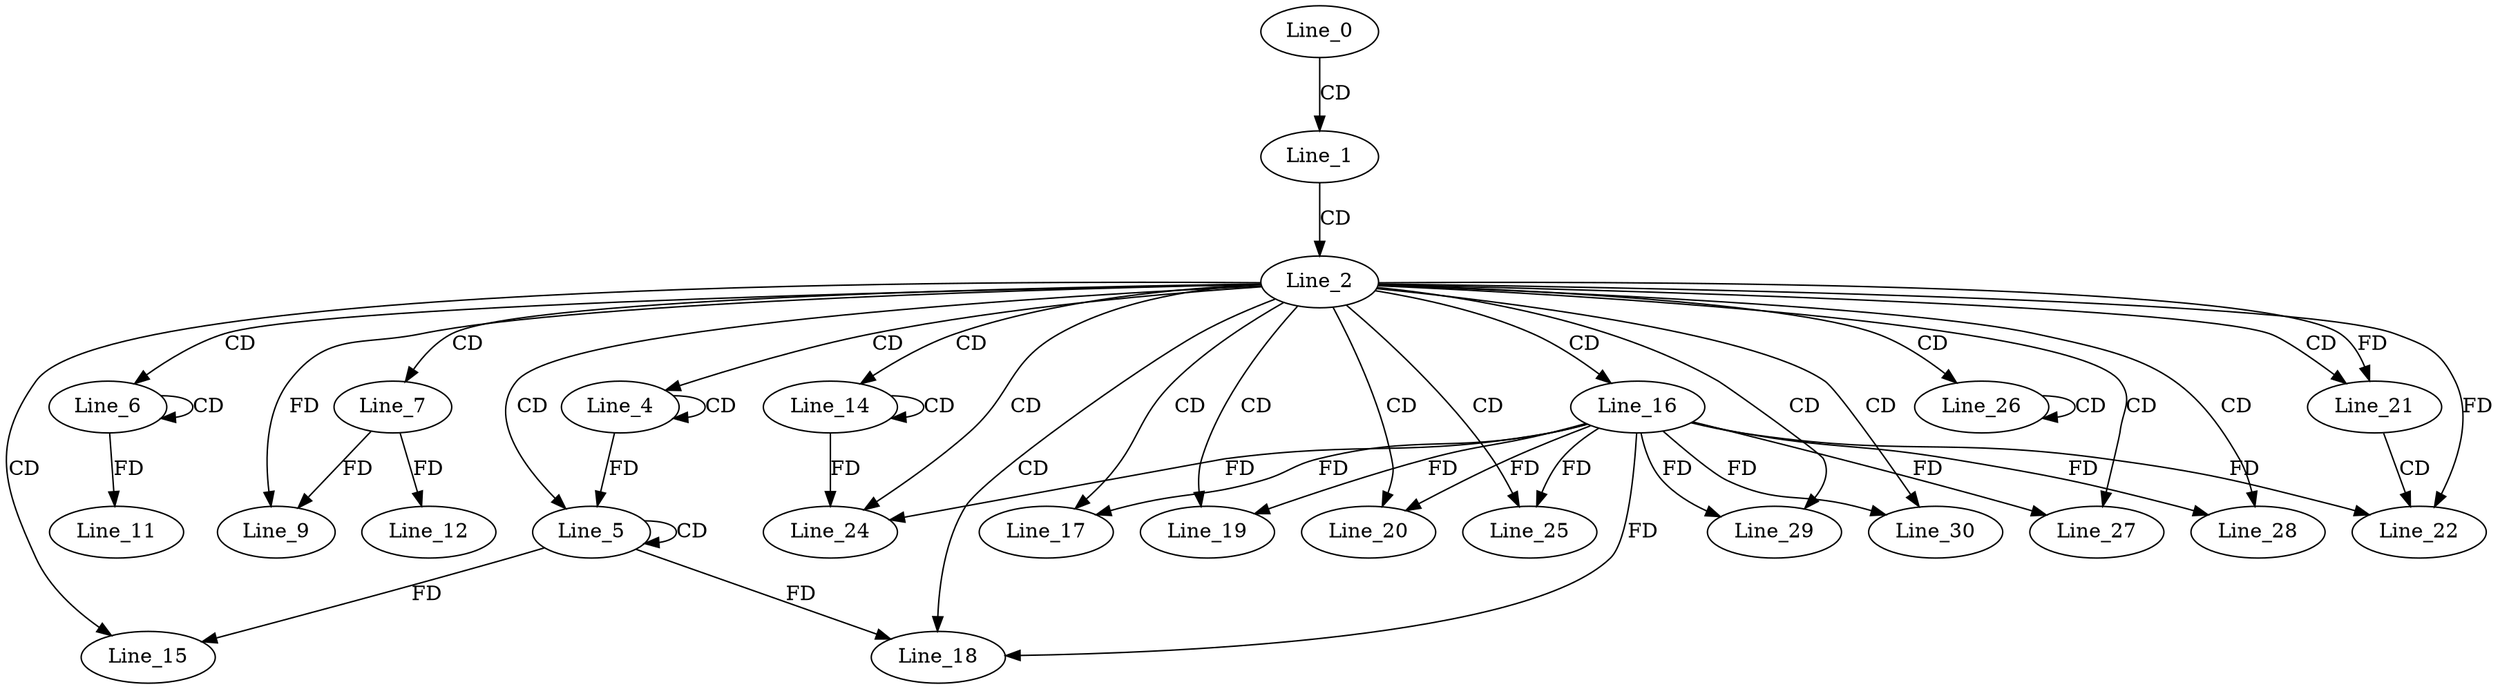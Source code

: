 digraph G {
  Line_0;
  Line_1;
  Line_2;
  Line_4;
  Line_4;
  Line_4;
  Line_5;
  Line_5;
  Line_5;
  Line_6;
  Line_6;
  Line_7;
  Line_9;
  Line_9;
  Line_11;
  Line_12;
  Line_14;
  Line_14;
  Line_14;
  Line_15;
  Line_15;
  Line_16;
  Line_17;
  Line_17;
  Line_18;
  Line_18;
  Line_19;
  Line_19;
  Line_20;
  Line_20;
  Line_21;
  Line_21;
  Line_21;
  Line_22;
  Line_22;
  Line_24;
  Line_24;
  Line_25;
  Line_25;
  Line_26;
  Line_26;
  Line_26;
  Line_27;
  Line_28;
  Line_28;
  Line_29;
  Line_30;
  Line_30;
  Line_0 -> Line_1 [ label="CD" ];
  Line_1 -> Line_2 [ label="CD" ];
  Line_2 -> Line_4 [ label="CD" ];
  Line_4 -> Line_4 [ label="CD" ];
  Line_2 -> Line_5 [ label="CD" ];
  Line_5 -> Line_5 [ label="CD" ];
  Line_4 -> Line_5 [ label="FD" ];
  Line_2 -> Line_6 [ label="CD" ];
  Line_6 -> Line_6 [ label="CD" ];
  Line_2 -> Line_7 [ label="CD" ];
  Line_7 -> Line_9 [ label="FD" ];
  Line_2 -> Line_9 [ label="FD" ];
  Line_6 -> Line_11 [ label="FD" ];
  Line_7 -> Line_12 [ label="FD" ];
  Line_2 -> Line_14 [ label="CD" ];
  Line_14 -> Line_14 [ label="CD" ];
  Line_2 -> Line_15 [ label="CD" ];
  Line_5 -> Line_15 [ label="FD" ];
  Line_2 -> Line_16 [ label="CD" ];
  Line_2 -> Line_17 [ label="CD" ];
  Line_16 -> Line_17 [ label="FD" ];
  Line_2 -> Line_18 [ label="CD" ];
  Line_16 -> Line_18 [ label="FD" ];
  Line_5 -> Line_18 [ label="FD" ];
  Line_2 -> Line_19 [ label="CD" ];
  Line_16 -> Line_19 [ label="FD" ];
  Line_2 -> Line_20 [ label="CD" ];
  Line_16 -> Line_20 [ label="FD" ];
  Line_2 -> Line_21 [ label="CD" ];
  Line_2 -> Line_21 [ label="FD" ];
  Line_21 -> Line_22 [ label="CD" ];
  Line_16 -> Line_22 [ label="FD" ];
  Line_2 -> Line_22 [ label="FD" ];
  Line_2 -> Line_24 [ label="CD" ];
  Line_16 -> Line_24 [ label="FD" ];
  Line_14 -> Line_24 [ label="FD" ];
  Line_2 -> Line_25 [ label="CD" ];
  Line_16 -> Line_25 [ label="FD" ];
  Line_2 -> Line_26 [ label="CD" ];
  Line_26 -> Line_26 [ label="CD" ];
  Line_2 -> Line_27 [ label="CD" ];
  Line_16 -> Line_27 [ label="FD" ];
  Line_2 -> Line_28 [ label="CD" ];
  Line_16 -> Line_28 [ label="FD" ];
  Line_2 -> Line_29 [ label="CD" ];
  Line_16 -> Line_29 [ label="FD" ];
  Line_2 -> Line_30 [ label="CD" ];
  Line_16 -> Line_30 [ label="FD" ];
}
